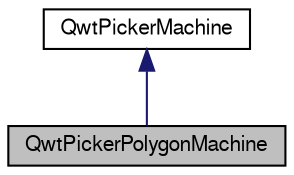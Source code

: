 digraph G
{
  edge [fontname="FreeSans",fontsize="10",labelfontname="FreeSans",labelfontsize="10"];
  node [fontname="FreeSans",fontsize="10",shape=record];
  Node1 [label="QwtPickerPolygonMachine",height=0.2,width=0.4,color="black", fillcolor="grey75", style="filled" fontcolor="black"];
  Node2 -> Node1 [dir="back",color="midnightblue",fontsize="10",style="solid",fontname="FreeSans"];
  Node2 [label="QwtPickerMachine",height=0.2,width=0.4,color="black", fillcolor="white", style="filled",URL="$class_qwt_picker_machine.html",tooltip="A state machine for QwtPicker selections."];
}
